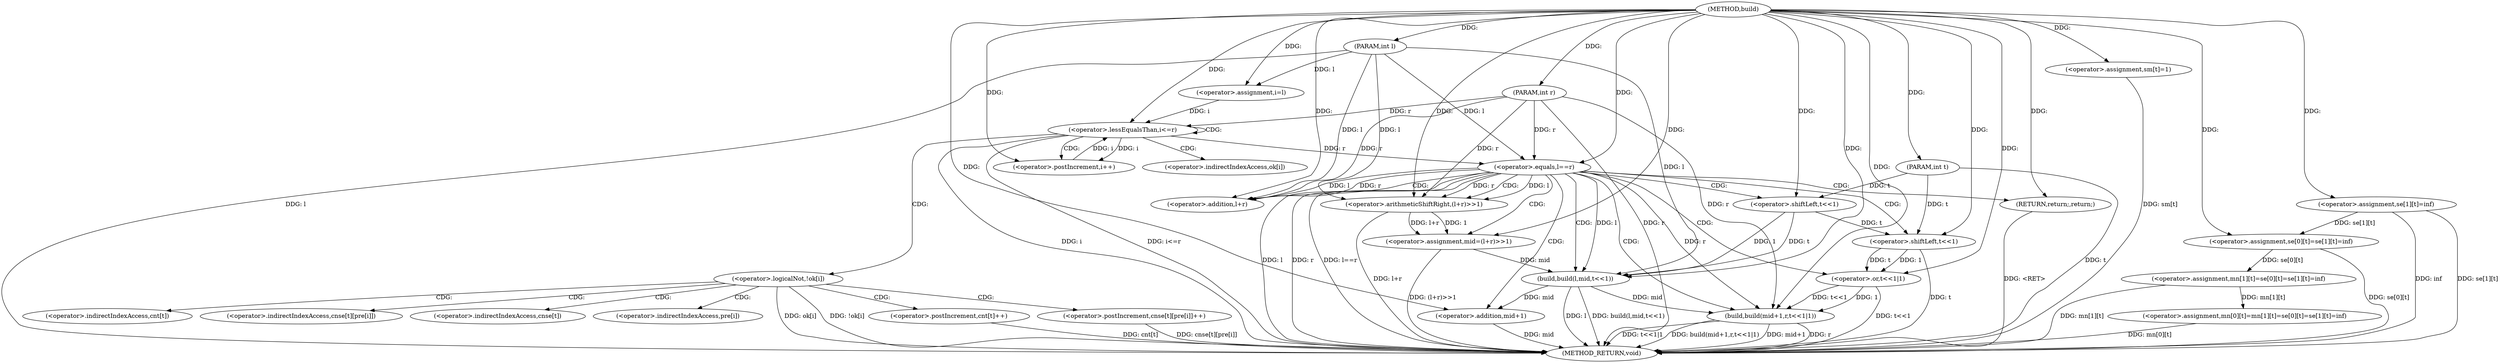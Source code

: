 digraph "build" {  
"1000380" [label = "(METHOD,build)" ]
"1000473" [label = "(METHOD_RETURN,void)" ]
"1000381" [label = "(PARAM,int l)" ]
"1000382" [label = "(PARAM,int r)" ]
"1000383" [label = "(PARAM,int t)" ]
"1000385" [label = "(<operator>.assignment,mn[0][t]=mn[1][t]=se[0][t]=se[1][t]=inf)" ]
"1000410" [label = "(<operator>.assignment,sm[t]=1)" ]
"1000449" [label = "(<operator>.assignment,mid=(l+r)>>1)" ]
"1000417" [label = "(<operator>.assignment,i=l)" ]
"1000420" [label = "(<operator>.lessEqualsThan,i<=r)" ]
"1000423" [label = "(<operator>.postIncrement,i++)" ]
"1000444" [label = "(<operator>.equals,l==r)" ]
"1000447" [label = "(RETURN,return;,return;)" ]
"1000457" [label = "(build,build(l,mid,t<<1))" ]
"1000463" [label = "(build,build(mid+1,r,t<<1|1))" ]
"1000391" [label = "(<operator>.assignment,mn[1][t]=se[0][t]=se[1][t]=inf)" ]
"1000426" [label = "(<operator>.logicalNot,!ok[i])" ]
"1000451" [label = "(<operator>.arithmeticShiftRight,(l+r)>>1)" ]
"1000397" [label = "(<operator>.assignment,se[0][t]=se[1][t]=inf)" ]
"1000431" [label = "(<operator>.postIncrement,cnt[t]++)" ]
"1000435" [label = "(<operator>.postIncrement,cnse[t][pre[i]]++)" ]
"1000452" [label = "(<operator>.addition,l+r)" ]
"1000460" [label = "(<operator>.shiftLeft,t<<1)" ]
"1000464" [label = "(<operator>.addition,mid+1)" ]
"1000468" [label = "(<operator>.or,t<<1|1)" ]
"1000403" [label = "(<operator>.assignment,se[1][t]=inf)" ]
"1000469" [label = "(<operator>.shiftLeft,t<<1)" ]
"1000427" [label = "(<operator>.indirectIndexAccess,ok[i])" ]
"1000432" [label = "(<operator>.indirectIndexAccess,cnt[t])" ]
"1000436" [label = "(<operator>.indirectIndexAccess,cnse[t][pre[i]])" ]
"1000437" [label = "(<operator>.indirectIndexAccess,cnse[t])" ]
"1000440" [label = "(<operator>.indirectIndexAccess,pre[i])" ]
  "1000447" -> "1000473"  [ label = "DDG: <RET>"] 
  "1000381" -> "1000473"  [ label = "DDG: l"] 
  "1000382" -> "1000473"  [ label = "DDG: r"] 
  "1000383" -> "1000473"  [ label = "DDG: t"] 
  "1000385" -> "1000473"  [ label = "DDG: mn[0][t]"] 
  "1000391" -> "1000473"  [ label = "DDG: mn[1][t]"] 
  "1000397" -> "1000473"  [ label = "DDG: se[0][t]"] 
  "1000403" -> "1000473"  [ label = "DDG: se[1][t]"] 
  "1000410" -> "1000473"  [ label = "DDG: sm[t]"] 
  "1000420" -> "1000473"  [ label = "DDG: i"] 
  "1000420" -> "1000473"  [ label = "DDG: i<=r"] 
  "1000444" -> "1000473"  [ label = "DDG: l"] 
  "1000444" -> "1000473"  [ label = "DDG: r"] 
  "1000444" -> "1000473"  [ label = "DDG: l==r"] 
  "1000451" -> "1000473"  [ label = "DDG: l+r"] 
  "1000449" -> "1000473"  [ label = "DDG: (l+r)>>1"] 
  "1000457" -> "1000473"  [ label = "DDG: l"] 
  "1000457" -> "1000473"  [ label = "DDG: build(l,mid,t<<1)"] 
  "1000464" -> "1000473"  [ label = "DDG: mid"] 
  "1000463" -> "1000473"  [ label = "DDG: mid+1"] 
  "1000463" -> "1000473"  [ label = "DDG: r"] 
  "1000469" -> "1000473"  [ label = "DDG: t"] 
  "1000468" -> "1000473"  [ label = "DDG: t<<1"] 
  "1000463" -> "1000473"  [ label = "DDG: t<<1|1"] 
  "1000463" -> "1000473"  [ label = "DDG: build(mid+1,r,t<<1|1)"] 
  "1000426" -> "1000473"  [ label = "DDG: ok[i]"] 
  "1000426" -> "1000473"  [ label = "DDG: !ok[i]"] 
  "1000431" -> "1000473"  [ label = "DDG: cnt[t]"] 
  "1000435" -> "1000473"  [ label = "DDG: cnse[t][pre[i]]"] 
  "1000403" -> "1000473"  [ label = "DDG: inf"] 
  "1000380" -> "1000381"  [ label = "DDG: "] 
  "1000380" -> "1000382"  [ label = "DDG: "] 
  "1000380" -> "1000383"  [ label = "DDG: "] 
  "1000380" -> "1000410"  [ label = "DDG: "] 
  "1000451" -> "1000449"  [ label = "DDG: 1"] 
  "1000451" -> "1000449"  [ label = "DDG: l+r"] 
  "1000391" -> "1000385"  [ label = "DDG: mn[1][t]"] 
  "1000381" -> "1000417"  [ label = "DDG: l"] 
  "1000380" -> "1000417"  [ label = "DDG: "] 
  "1000380" -> "1000447"  [ label = "DDG: "] 
  "1000380" -> "1000449"  [ label = "DDG: "] 
  "1000397" -> "1000391"  [ label = "DDG: se[0][t]"] 
  "1000417" -> "1000420"  [ label = "DDG: i"] 
  "1000423" -> "1000420"  [ label = "DDG: i"] 
  "1000380" -> "1000420"  [ label = "DDG: "] 
  "1000382" -> "1000420"  [ label = "DDG: r"] 
  "1000420" -> "1000423"  [ label = "DDG: i"] 
  "1000380" -> "1000423"  [ label = "DDG: "] 
  "1000381" -> "1000444"  [ label = "DDG: l"] 
  "1000380" -> "1000444"  [ label = "DDG: "] 
  "1000420" -> "1000444"  [ label = "DDG: r"] 
  "1000382" -> "1000444"  [ label = "DDG: r"] 
  "1000444" -> "1000451"  [ label = "DDG: l"] 
  "1000381" -> "1000451"  [ label = "DDG: l"] 
  "1000380" -> "1000451"  [ label = "DDG: "] 
  "1000444" -> "1000451"  [ label = "DDG: r"] 
  "1000382" -> "1000451"  [ label = "DDG: r"] 
  "1000381" -> "1000457"  [ label = "DDG: l"] 
  "1000380" -> "1000457"  [ label = "DDG: "] 
  "1000444" -> "1000457"  [ label = "DDG: l"] 
  "1000449" -> "1000457"  [ label = "DDG: mid"] 
  "1000460" -> "1000457"  [ label = "DDG: 1"] 
  "1000460" -> "1000457"  [ label = "DDG: t"] 
  "1000457" -> "1000463"  [ label = "DDG: mid"] 
  "1000380" -> "1000463"  [ label = "DDG: "] 
  "1000382" -> "1000463"  [ label = "DDG: r"] 
  "1000444" -> "1000463"  [ label = "DDG: r"] 
  "1000468" -> "1000463"  [ label = "DDG: t<<1"] 
  "1000468" -> "1000463"  [ label = "DDG: 1"] 
  "1000403" -> "1000397"  [ label = "DDG: se[1][t]"] 
  "1000380" -> "1000397"  [ label = "DDG: "] 
  "1000444" -> "1000452"  [ label = "DDG: l"] 
  "1000381" -> "1000452"  [ label = "DDG: l"] 
  "1000380" -> "1000452"  [ label = "DDG: "] 
  "1000444" -> "1000452"  [ label = "DDG: r"] 
  "1000382" -> "1000452"  [ label = "DDG: r"] 
  "1000383" -> "1000460"  [ label = "DDG: t"] 
  "1000380" -> "1000460"  [ label = "DDG: "] 
  "1000457" -> "1000464"  [ label = "DDG: mid"] 
  "1000380" -> "1000464"  [ label = "DDG: "] 
  "1000469" -> "1000468"  [ label = "DDG: 1"] 
  "1000469" -> "1000468"  [ label = "DDG: t"] 
  "1000380" -> "1000468"  [ label = "DDG: "] 
  "1000380" -> "1000403"  [ label = "DDG: "] 
  "1000460" -> "1000469"  [ label = "DDG: t"] 
  "1000383" -> "1000469"  [ label = "DDG: t"] 
  "1000380" -> "1000469"  [ label = "DDG: "] 
  "1000420" -> "1000420"  [ label = "CDG: "] 
  "1000420" -> "1000427"  [ label = "CDG: "] 
  "1000420" -> "1000426"  [ label = "CDG: "] 
  "1000420" -> "1000423"  [ label = "CDG: "] 
  "1000444" -> "1000463"  [ label = "CDG: "] 
  "1000444" -> "1000457"  [ label = "CDG: "] 
  "1000444" -> "1000451"  [ label = "CDG: "] 
  "1000444" -> "1000452"  [ label = "CDG: "] 
  "1000444" -> "1000469"  [ label = "CDG: "] 
  "1000444" -> "1000460"  [ label = "CDG: "] 
  "1000444" -> "1000449"  [ label = "CDG: "] 
  "1000444" -> "1000468"  [ label = "CDG: "] 
  "1000444" -> "1000464"  [ label = "CDG: "] 
  "1000444" -> "1000447"  [ label = "CDG: "] 
  "1000426" -> "1000431"  [ label = "CDG: "] 
  "1000426" -> "1000435"  [ label = "CDG: "] 
  "1000426" -> "1000436"  [ label = "CDG: "] 
  "1000426" -> "1000440"  [ label = "CDG: "] 
  "1000426" -> "1000437"  [ label = "CDG: "] 
  "1000426" -> "1000432"  [ label = "CDG: "] 
}

